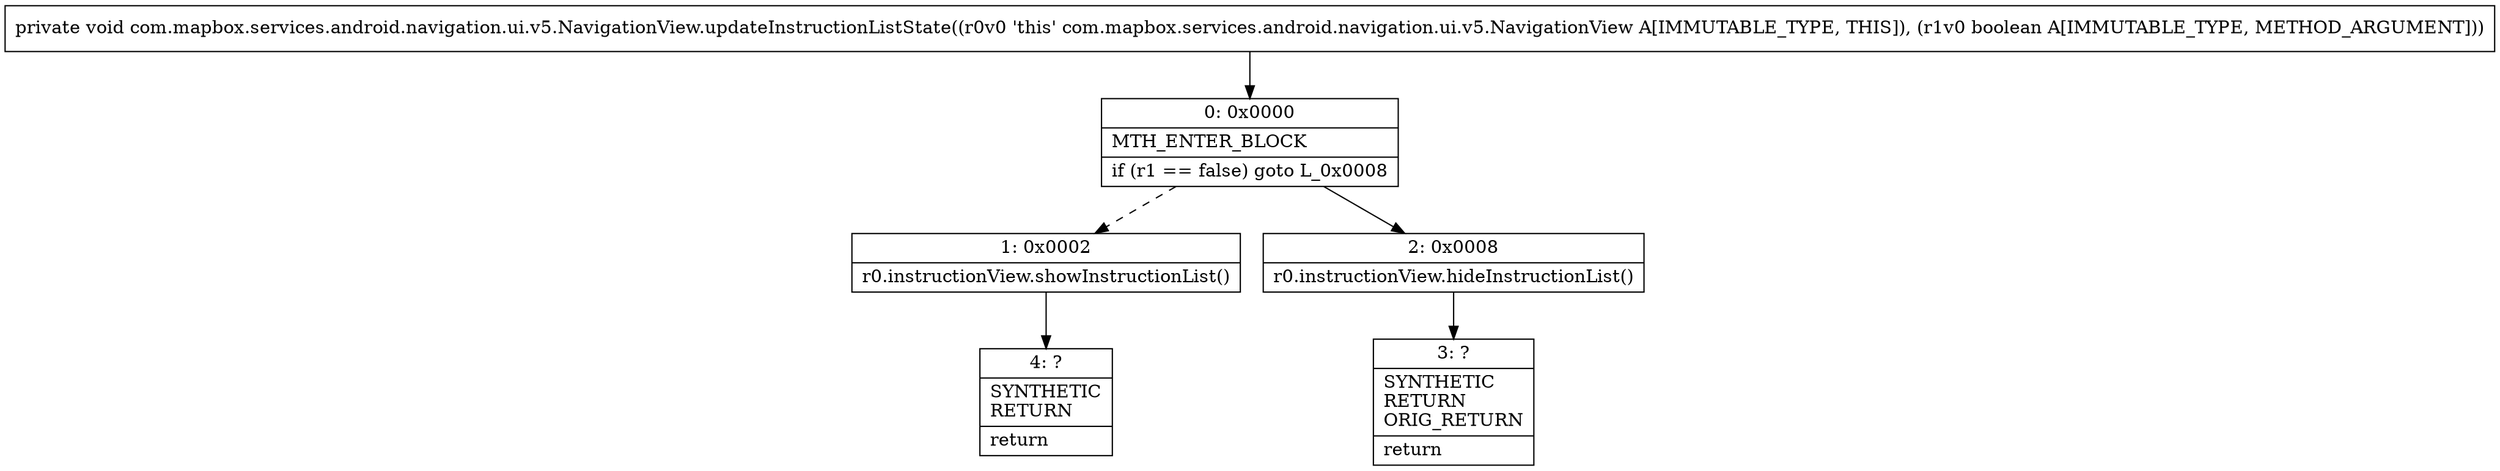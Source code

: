 digraph "CFG forcom.mapbox.services.android.navigation.ui.v5.NavigationView.updateInstructionListState(Z)V" {
Node_0 [shape=record,label="{0\:\ 0x0000|MTH_ENTER_BLOCK\l|if (r1 == false) goto L_0x0008\l}"];
Node_1 [shape=record,label="{1\:\ 0x0002|r0.instructionView.showInstructionList()\l}"];
Node_2 [shape=record,label="{2\:\ 0x0008|r0.instructionView.hideInstructionList()\l}"];
Node_3 [shape=record,label="{3\:\ ?|SYNTHETIC\lRETURN\lORIG_RETURN\l|return\l}"];
Node_4 [shape=record,label="{4\:\ ?|SYNTHETIC\lRETURN\l|return\l}"];
MethodNode[shape=record,label="{private void com.mapbox.services.android.navigation.ui.v5.NavigationView.updateInstructionListState((r0v0 'this' com.mapbox.services.android.navigation.ui.v5.NavigationView A[IMMUTABLE_TYPE, THIS]), (r1v0 boolean A[IMMUTABLE_TYPE, METHOD_ARGUMENT])) }"];
MethodNode -> Node_0;
Node_0 -> Node_1[style=dashed];
Node_0 -> Node_2;
Node_1 -> Node_4;
Node_2 -> Node_3;
}

